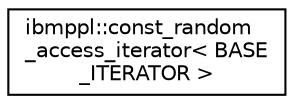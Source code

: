 digraph "Graphical Class Hierarchy"
{
  edge [fontname="Helvetica",fontsize="10",labelfontname="Helvetica",labelfontsize="10"];
  node [fontname="Helvetica",fontsize="10",shape=record];
  rankdir="LR";
  Node1 [label="ibmppl::const_random\l_access_iterator\< BASE\l_ITERATOR \>",height=0.2,width=0.4,color="black", fillcolor="white", style="filled",URL="$classibmppl_1_1const__random__access__iterator.html"];
}
